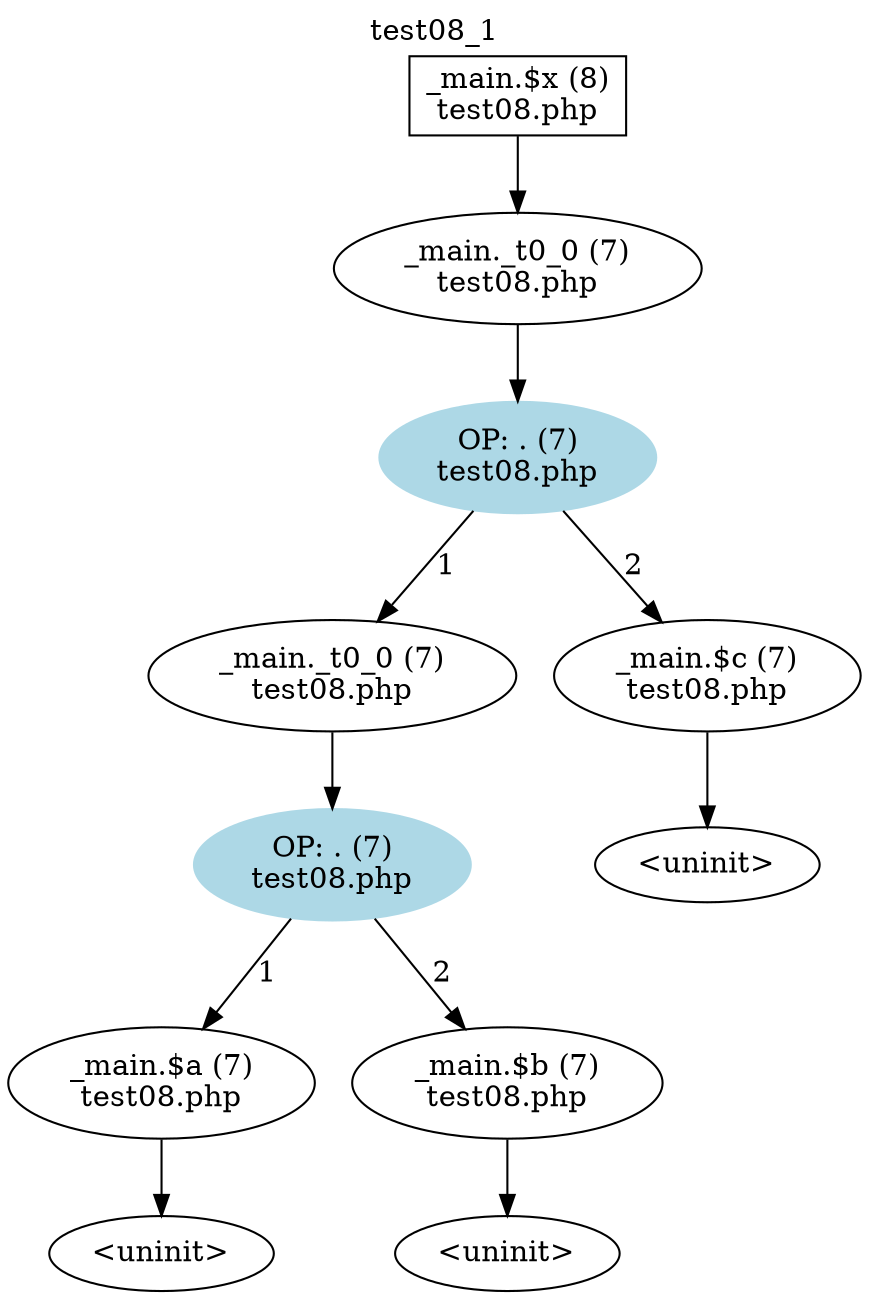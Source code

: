 digraph cfg {
  label="test08_1";
  labelloc=t;
  n1 [shape=box, label="_main.$x (8)\ntest08.php"];
  n2 [shape=ellipse, label="_main._t0_0 (7)\ntest08.php"];
  n3 [shape=ellipse, label="OP: . (7)\ntest08.php",style=filled,color=lightblue];
  n4 [shape=ellipse, label="_main._t0_0 (7)\ntest08.php"];
  n5 [shape=ellipse, label="_main.$c (7)\ntest08.php"];
  n6 [shape=ellipse, label="OP: . (7)\ntest08.php",style=filled,color=lightblue];
  n7 [shape=ellipse, label="<uninit>"];
  n8 [shape=ellipse, label="_main.$a (7)\ntest08.php"];
  n9 [shape=ellipse, label="_main.$b (7)\ntest08.php"];
  n10 [shape=ellipse, label="<uninit>"];
  n11 [shape=ellipse, label="<uninit>"];
  n1 -> n2;
  n2 -> n3;
  n3 -> n4[label="1"];
  n3 -> n5[label="2"];
  n4 -> n6;
  n5 -> n7;
  n6 -> n8[label="1"];
  n6 -> n9[label="2"];
  n8 -> n10;
  n9 -> n11;
}
